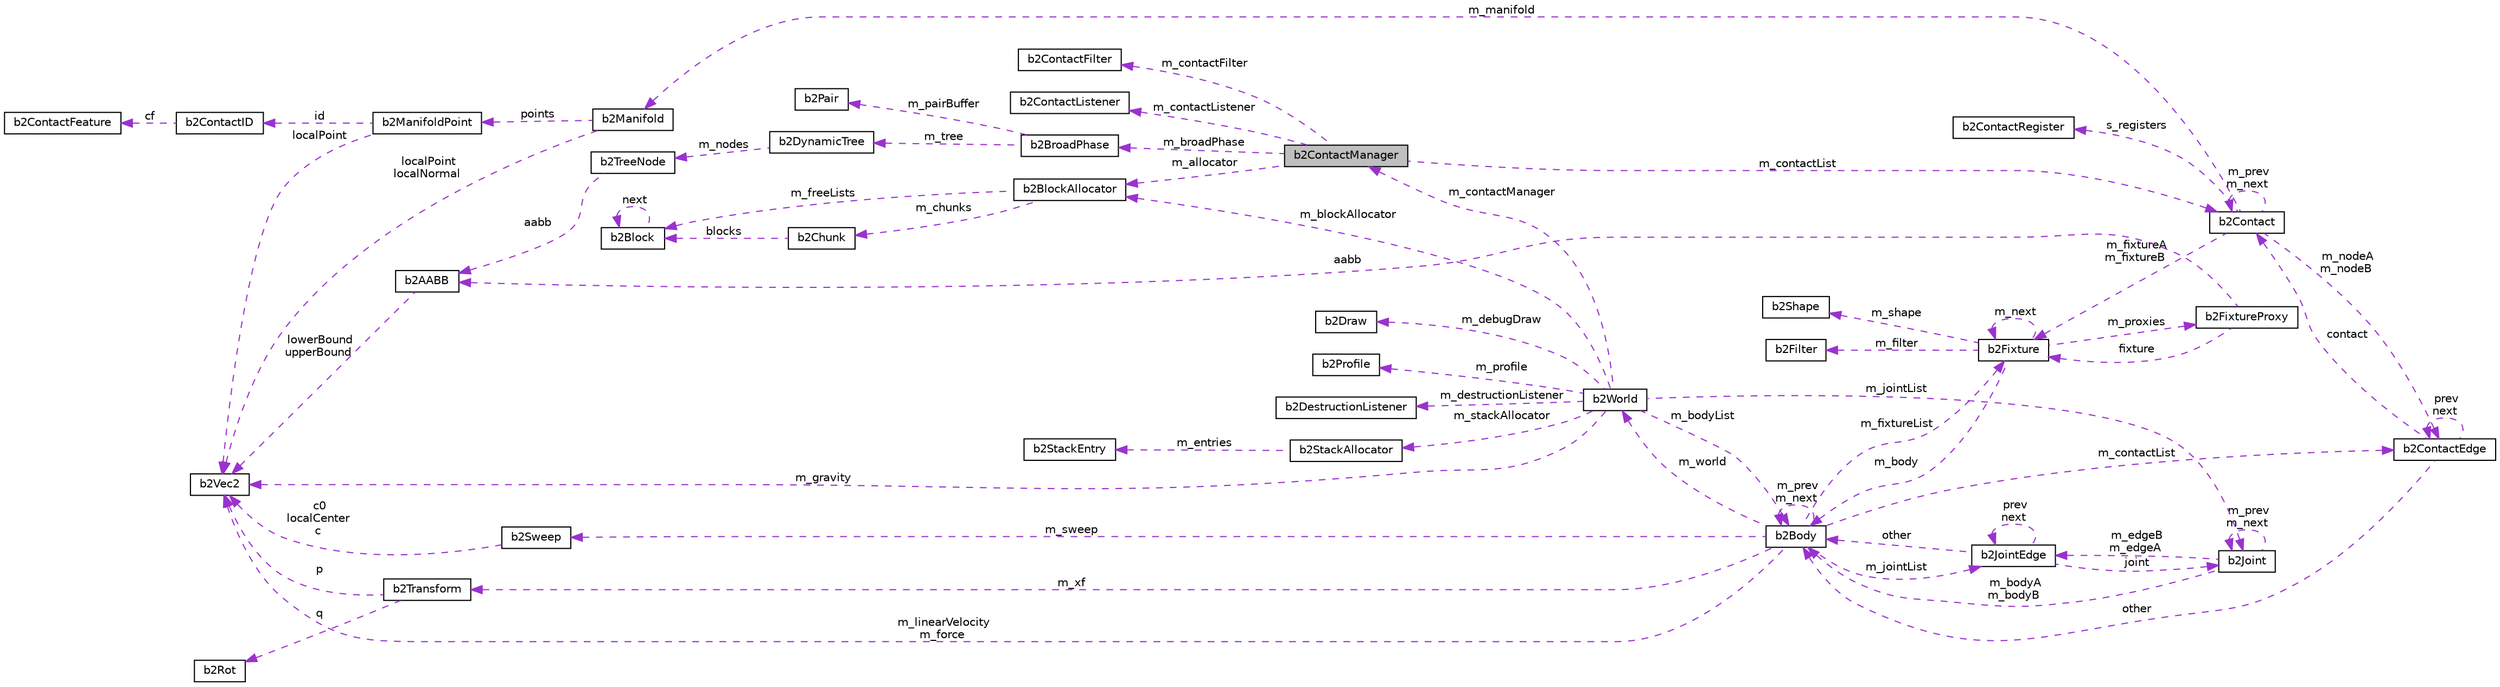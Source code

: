 digraph "b2ContactManager"
{
  edge [fontname="Helvetica",fontsize="10",labelfontname="Helvetica",labelfontsize="10"];
  node [fontname="Helvetica",fontsize="10",shape=record];
  rankdir="LR";
  Node1 [label="b2ContactManager",height=0.2,width=0.4,color="black", fillcolor="grey75", style="filled", fontcolor="black"];
  Node2 -> Node1 [dir="back",color="darkorchid3",fontsize="10",style="dashed",label=" m_allocator" ,fontname="Helvetica"];
  Node2 [label="b2BlockAllocator",height=0.2,width=0.4,color="black", fillcolor="white", style="filled",URL="$classb2BlockAllocator.html"];
  Node3 -> Node2 [dir="back",color="darkorchid3",fontsize="10",style="dashed",label=" m_freeLists" ,fontname="Helvetica"];
  Node3 [label="b2Block",height=0.2,width=0.4,color="black", fillcolor="white", style="filled",URL="$structb2Block.html"];
  Node3 -> Node3 [dir="back",color="darkorchid3",fontsize="10",style="dashed",label=" next" ,fontname="Helvetica"];
  Node4 -> Node2 [dir="back",color="darkorchid3",fontsize="10",style="dashed",label=" m_chunks" ,fontname="Helvetica"];
  Node4 [label="b2Chunk",height=0.2,width=0.4,color="black", fillcolor="white", style="filled",URL="$structb2Chunk.html"];
  Node3 -> Node4 [dir="back",color="darkorchid3",fontsize="10",style="dashed",label=" blocks" ,fontname="Helvetica"];
  Node5 -> Node1 [dir="back",color="darkorchid3",fontsize="10",style="dashed",label=" m_contactList" ,fontname="Helvetica"];
  Node5 [label="b2Contact",height=0.2,width=0.4,color="black", fillcolor="white", style="filled",URL="$classb2Contact.html"];
  Node6 -> Node5 [dir="back",color="darkorchid3",fontsize="10",style="dashed",label=" s_registers" ,fontname="Helvetica"];
  Node6 [label="b2ContactRegister",height=0.2,width=0.4,color="black", fillcolor="white", style="filled",URL="$structb2ContactRegister.html"];
  Node5 -> Node5 [dir="back",color="darkorchid3",fontsize="10",style="dashed",label=" m_prev\nm_next" ,fontname="Helvetica"];
  Node7 -> Node5 [dir="back",color="darkorchid3",fontsize="10",style="dashed",label=" m_manifold" ,fontname="Helvetica"];
  Node7 [label="b2Manifold",height=0.2,width=0.4,color="black", fillcolor="white", style="filled",URL="$structb2Manifold.html"];
  Node8 -> Node7 [dir="back",color="darkorchid3",fontsize="10",style="dashed",label=" localPoint\nlocalNormal" ,fontname="Helvetica"];
  Node8 [label="b2Vec2",height=0.2,width=0.4,color="black", fillcolor="white", style="filled",URL="$structb2Vec2.html",tooltip="A 2D column vector. "];
  Node9 -> Node7 [dir="back",color="darkorchid3",fontsize="10",style="dashed",label=" points" ,fontname="Helvetica"];
  Node9 [label="b2ManifoldPoint",height=0.2,width=0.4,color="black", fillcolor="white", style="filled",URL="$structb2ManifoldPoint.html"];
  Node8 -> Node9 [dir="back",color="darkorchid3",fontsize="10",style="dashed",label=" localPoint" ,fontname="Helvetica"];
  Node10 -> Node9 [dir="back",color="darkorchid3",fontsize="10",style="dashed",label=" id" ,fontname="Helvetica"];
  Node10 [label="b2ContactID",height=0.2,width=0.4,color="black", fillcolor="white", style="filled",URL="$unionb2ContactID.html",tooltip="Contact ids to facilitate warm starting. "];
  Node11 -> Node10 [dir="back",color="darkorchid3",fontsize="10",style="dashed",label=" cf" ,fontname="Helvetica"];
  Node11 [label="b2ContactFeature",height=0.2,width=0.4,color="black", fillcolor="white", style="filled",URL="$structb2ContactFeature.html"];
  Node12 -> Node5 [dir="back",color="darkorchid3",fontsize="10",style="dashed",label=" m_fixtureA\nm_fixtureB" ,fontname="Helvetica"];
  Node12 [label="b2Fixture",height=0.2,width=0.4,color="black", fillcolor="white", style="filled",URL="$classb2Fixture.html"];
  Node13 -> Node12 [dir="back",color="darkorchid3",fontsize="10",style="dashed",label=" m_body" ,fontname="Helvetica"];
  Node13 [label="b2Body",height=0.2,width=0.4,color="black", fillcolor="white", style="filled",URL="$classb2Body.html",tooltip="A rigid body. These are created via b2World::CreateBody. "];
  Node13 -> Node13 [dir="back",color="darkorchid3",fontsize="10",style="dashed",label=" m_prev\nm_next" ,fontname="Helvetica"];
  Node14 -> Node13 [dir="back",color="darkorchid3",fontsize="10",style="dashed",label=" m_jointList" ,fontname="Helvetica"];
  Node14 [label="b2JointEdge",height=0.2,width=0.4,color="black", fillcolor="white", style="filled",URL="$structb2JointEdge.html"];
  Node13 -> Node14 [dir="back",color="darkorchid3",fontsize="10",style="dashed",label=" other" ,fontname="Helvetica"];
  Node14 -> Node14 [dir="back",color="darkorchid3",fontsize="10",style="dashed",label=" prev\nnext" ,fontname="Helvetica"];
  Node15 -> Node14 [dir="back",color="darkorchid3",fontsize="10",style="dashed",label=" joint" ,fontname="Helvetica"];
  Node15 [label="b2Joint",height=0.2,width=0.4,color="black", fillcolor="white", style="filled",URL="$classb2Joint.html"];
  Node13 -> Node15 [dir="back",color="darkorchid3",fontsize="10",style="dashed",label=" m_bodyA\nm_bodyB" ,fontname="Helvetica"];
  Node14 -> Node15 [dir="back",color="darkorchid3",fontsize="10",style="dashed",label=" m_edgeB\nm_edgeA" ,fontname="Helvetica"];
  Node15 -> Node15 [dir="back",color="darkorchid3",fontsize="10",style="dashed",label=" m_prev\nm_next" ,fontname="Helvetica"];
  Node8 -> Node13 [dir="back",color="darkorchid3",fontsize="10",style="dashed",label=" m_linearVelocity\nm_force" ,fontname="Helvetica"];
  Node16 -> Node13 [dir="back",color="darkorchid3",fontsize="10",style="dashed",label=" m_sweep" ,fontname="Helvetica"];
  Node16 [label="b2Sweep",height=0.2,width=0.4,color="black", fillcolor="white", style="filled",URL="$structb2Sweep.html"];
  Node8 -> Node16 [dir="back",color="darkorchid3",fontsize="10",style="dashed",label=" c0\nlocalCenter\nc" ,fontname="Helvetica"];
  Node17 -> Node13 [dir="back",color="darkorchid3",fontsize="10",style="dashed",label=" m_xf" ,fontname="Helvetica"];
  Node17 [label="b2Transform",height=0.2,width=0.4,color="black", fillcolor="white", style="filled",URL="$structb2Transform.html"];
  Node8 -> Node17 [dir="back",color="darkorchid3",fontsize="10",style="dashed",label=" p" ,fontname="Helvetica"];
  Node18 -> Node17 [dir="back",color="darkorchid3",fontsize="10",style="dashed",label=" q" ,fontname="Helvetica"];
  Node18 [label="b2Rot",height=0.2,width=0.4,color="black", fillcolor="white", style="filled",URL="$structb2Rot.html",tooltip="Rotation. "];
  Node19 -> Node13 [dir="back",color="darkorchid3",fontsize="10",style="dashed",label=" m_contactList" ,fontname="Helvetica"];
  Node19 [label="b2ContactEdge",height=0.2,width=0.4,color="black", fillcolor="white", style="filled",URL="$structb2ContactEdge.html"];
  Node13 -> Node19 [dir="back",color="darkorchid3",fontsize="10",style="dashed",label=" other" ,fontname="Helvetica"];
  Node5 -> Node19 [dir="back",color="darkorchid3",fontsize="10",style="dashed",label=" contact" ,fontname="Helvetica"];
  Node19 -> Node19 [dir="back",color="darkorchid3",fontsize="10",style="dashed",label=" prev\nnext" ,fontname="Helvetica"];
  Node12 -> Node13 [dir="back",color="darkorchid3",fontsize="10",style="dashed",label=" m_fixtureList" ,fontname="Helvetica"];
  Node20 -> Node13 [dir="back",color="darkorchid3",fontsize="10",style="dashed",label=" m_world" ,fontname="Helvetica"];
  Node20 [label="b2World",height=0.2,width=0.4,color="black", fillcolor="white", style="filled",URL="$classb2World.html"];
  Node13 -> Node20 [dir="back",color="darkorchid3",fontsize="10",style="dashed",label=" m_bodyList" ,fontname="Helvetica"];
  Node21 -> Node20 [dir="back",color="darkorchid3",fontsize="10",style="dashed",label=" m_debugDraw" ,fontname="Helvetica"];
  Node21 [label="b2Draw",height=0.2,width=0.4,color="black", fillcolor="white", style="filled",URL="$classb2Draw.html"];
  Node8 -> Node20 [dir="back",color="darkorchid3",fontsize="10",style="dashed",label=" m_gravity" ,fontname="Helvetica"];
  Node22 -> Node20 [dir="back",color="darkorchid3",fontsize="10",style="dashed",label=" m_profile" ,fontname="Helvetica"];
  Node22 [label="b2Profile",height=0.2,width=0.4,color="black", fillcolor="white", style="filled",URL="$structb2Profile.html",tooltip="Profiling data. Times are in milliseconds. "];
  Node2 -> Node20 [dir="back",color="darkorchid3",fontsize="10",style="dashed",label=" m_blockAllocator" ,fontname="Helvetica"];
  Node23 -> Node20 [dir="back",color="darkorchid3",fontsize="10",style="dashed",label=" m_destructionListener" ,fontname="Helvetica"];
  Node23 [label="b2DestructionListener",height=0.2,width=0.4,color="black", fillcolor="white", style="filled",URL="$classb2DestructionListener.html"];
  Node1 -> Node20 [dir="back",color="darkorchid3",fontsize="10",style="dashed",label=" m_contactManager" ,fontname="Helvetica"];
  Node24 -> Node20 [dir="back",color="darkorchid3",fontsize="10",style="dashed",label=" m_stackAllocator" ,fontname="Helvetica"];
  Node24 [label="b2StackAllocator",height=0.2,width=0.4,color="black", fillcolor="white", style="filled",URL="$classb2StackAllocator.html"];
  Node25 -> Node24 [dir="back",color="darkorchid3",fontsize="10",style="dashed",label=" m_entries" ,fontname="Helvetica"];
  Node25 [label="b2StackEntry",height=0.2,width=0.4,color="black", fillcolor="white", style="filled",URL="$structb2StackEntry.html"];
  Node15 -> Node20 [dir="back",color="darkorchid3",fontsize="10",style="dashed",label=" m_jointList" ,fontname="Helvetica"];
  Node26 -> Node12 [dir="back",color="darkorchid3",fontsize="10",style="dashed",label=" m_proxies" ,fontname="Helvetica"];
  Node26 [label="b2FixtureProxy",height=0.2,width=0.4,color="black", fillcolor="white", style="filled",URL="$structb2FixtureProxy.html",tooltip="This proxy is used internally to connect fixtures to the broad-phase. "];
  Node27 -> Node26 [dir="back",color="darkorchid3",fontsize="10",style="dashed",label=" aabb" ,fontname="Helvetica"];
  Node27 [label="b2AABB",height=0.2,width=0.4,color="black", fillcolor="white", style="filled",URL="$structb2AABB.html",tooltip="An axis aligned bounding box. "];
  Node8 -> Node27 [dir="back",color="darkorchid3",fontsize="10",style="dashed",label=" lowerBound\nupperBound" ,fontname="Helvetica"];
  Node12 -> Node26 [dir="back",color="darkorchid3",fontsize="10",style="dashed",label=" fixture" ,fontname="Helvetica"];
  Node28 -> Node12 [dir="back",color="darkorchid3",fontsize="10",style="dashed",label=" m_shape" ,fontname="Helvetica"];
  Node28 [label="b2Shape",height=0.2,width=0.4,color="black", fillcolor="white", style="filled",URL="$classb2Shape.html"];
  Node29 -> Node12 [dir="back",color="darkorchid3",fontsize="10",style="dashed",label=" m_filter" ,fontname="Helvetica"];
  Node29 [label="b2Filter",height=0.2,width=0.4,color="black", fillcolor="white", style="filled",URL="$structb2Filter.html",tooltip="This holds contact filtering data. "];
  Node12 -> Node12 [dir="back",color="darkorchid3",fontsize="10",style="dashed",label=" m_next" ,fontname="Helvetica"];
  Node19 -> Node5 [dir="back",color="darkorchid3",fontsize="10",style="dashed",label=" m_nodeA\nm_nodeB" ,fontname="Helvetica"];
  Node30 -> Node1 [dir="back",color="darkorchid3",fontsize="10",style="dashed",label=" m_broadPhase" ,fontname="Helvetica"];
  Node30 [label="b2BroadPhase",height=0.2,width=0.4,color="black", fillcolor="white", style="filled",URL="$classb2BroadPhase.html"];
  Node31 -> Node30 [dir="back",color="darkorchid3",fontsize="10",style="dashed",label=" m_pairBuffer" ,fontname="Helvetica"];
  Node31 [label="b2Pair",height=0.2,width=0.4,color="black", fillcolor="white", style="filled",URL="$structb2Pair.html"];
  Node32 -> Node30 [dir="back",color="darkorchid3",fontsize="10",style="dashed",label=" m_tree" ,fontname="Helvetica"];
  Node32 [label="b2DynamicTree",height=0.2,width=0.4,color="black", fillcolor="white", style="filled",URL="$classb2DynamicTree.html"];
  Node33 -> Node32 [dir="back",color="darkorchid3",fontsize="10",style="dashed",label=" m_nodes" ,fontname="Helvetica"];
  Node33 [label="b2TreeNode",height=0.2,width=0.4,color="black", fillcolor="white", style="filled",URL="$structb2TreeNode.html",tooltip="A node in the dynamic tree. The client does not interact with this directly. "];
  Node27 -> Node33 [dir="back",color="darkorchid3",fontsize="10",style="dashed",label=" aabb" ,fontname="Helvetica"];
  Node34 -> Node1 [dir="back",color="darkorchid3",fontsize="10",style="dashed",label=" m_contactFilter" ,fontname="Helvetica"];
  Node34 [label="b2ContactFilter",height=0.2,width=0.4,color="black", fillcolor="white", style="filled",URL="$classb2ContactFilter.html"];
  Node35 -> Node1 [dir="back",color="darkorchid3",fontsize="10",style="dashed",label=" m_contactListener" ,fontname="Helvetica"];
  Node35 [label="b2ContactListener",height=0.2,width=0.4,color="black", fillcolor="white", style="filled",URL="$classb2ContactListener.html"];
}
